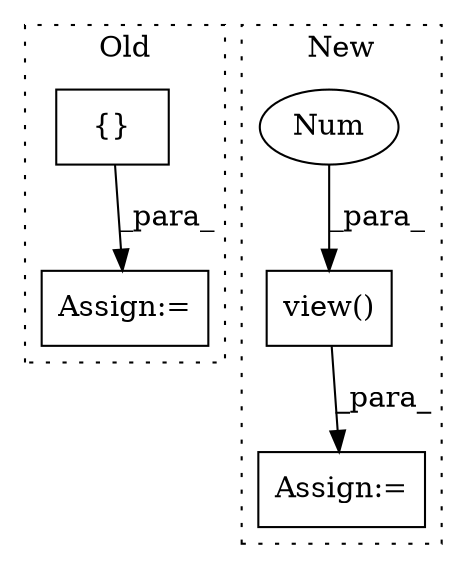 digraph G {
subgraph cluster0 {
1 [label="{}" a="59" s="8635,8642" l="1,0" shape="box"];
5 [label="Assign:=" a="68" s="8631" l="4" shape="box"];
label = "Old";
style="dotted";
}
subgraph cluster1 {
2 [label="view()" a="75" s="8228,8259" l="12,1" shape="box"];
3 [label="Num" a="76" s="8243" l="2" shape="ellipse"];
4 [label="Assign:=" a="68" s="8225" l="3" shape="box"];
label = "New";
style="dotted";
}
1 -> 5 [label="_para_"];
2 -> 4 [label="_para_"];
3 -> 2 [label="_para_"];
}